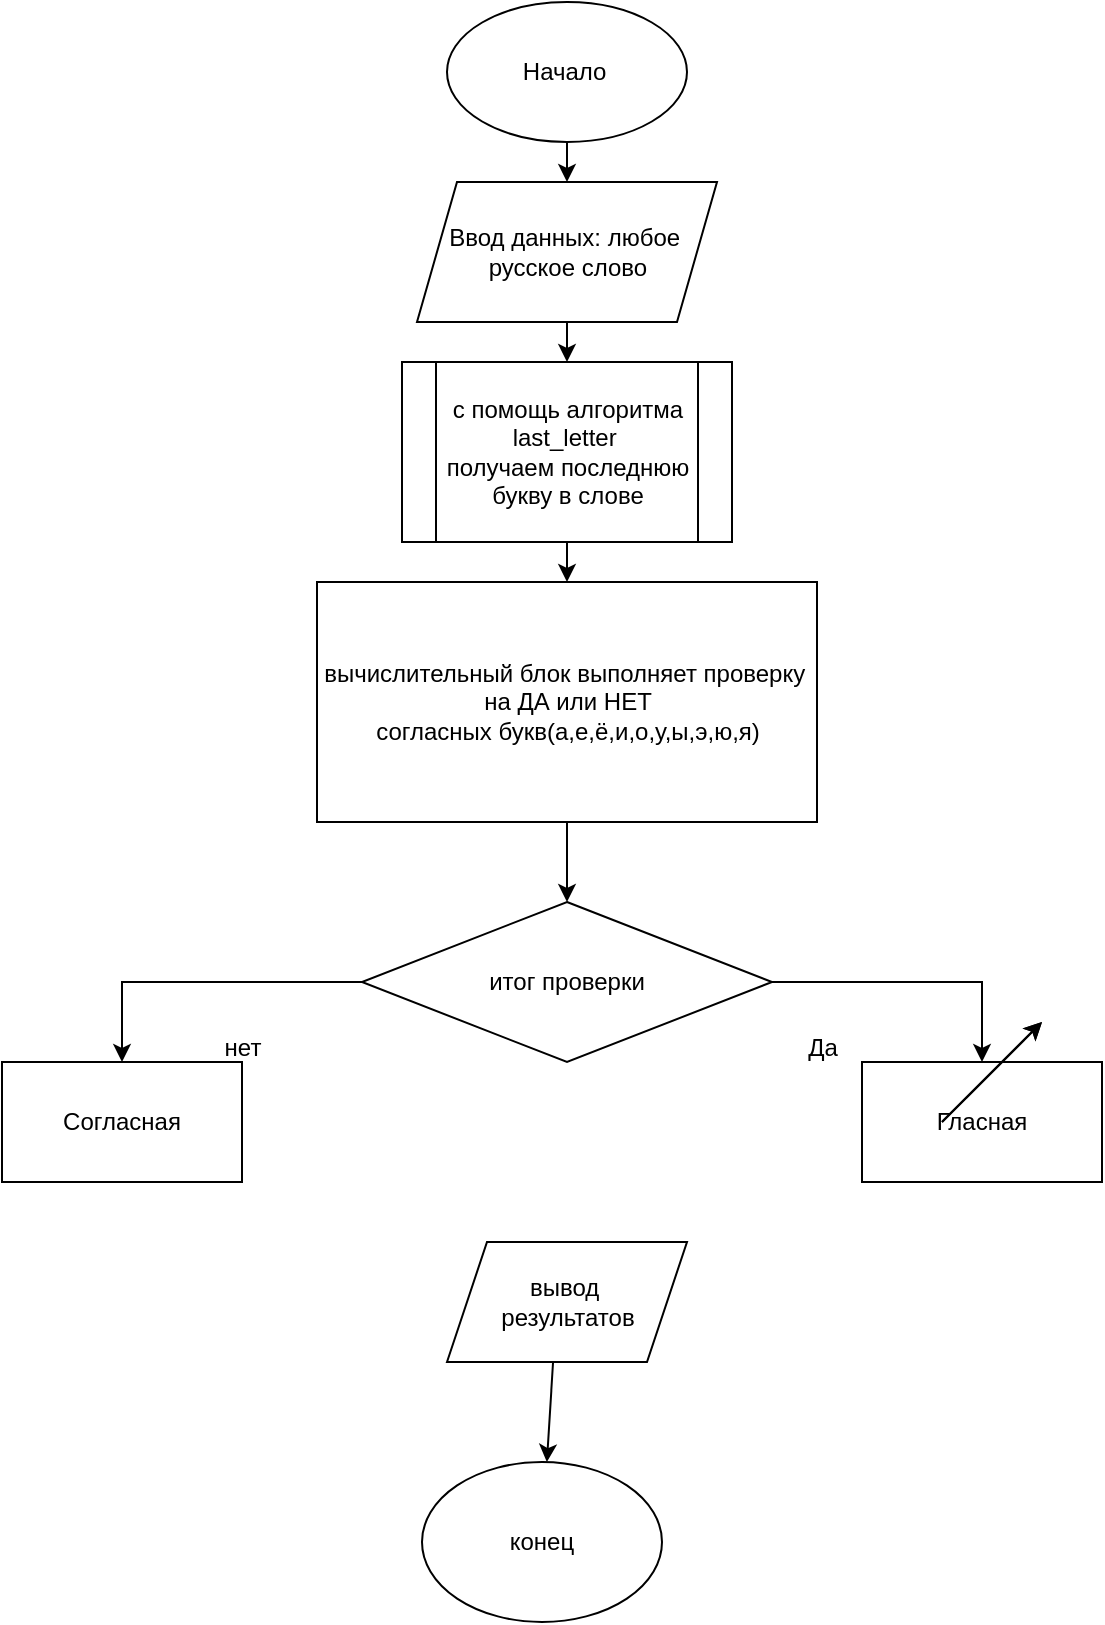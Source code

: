<mxfile version="23.1.5" type="device">
  <diagram id="C5RBs43oDa-KdzZeNtuy" name="Page-1">
    <mxGraphModel dx="3010" dy="799" grid="1" gridSize="10" guides="1" tooltips="1" connect="1" arrows="1" fold="1" page="1" pageScale="1" pageWidth="827" pageHeight="1169" math="0" shadow="0">
      <root>
        <mxCell id="WIyWlLk6GJQsqaUBKTNV-0" />
        <mxCell id="WIyWlLk6GJQsqaUBKTNV-1" parent="WIyWlLk6GJQsqaUBKTNV-0" />
        <mxCell id="A4ARVa1vCdYeatAgK3-w-33" style="edgeStyle=orthogonalEdgeStyle;rounded=0;orthogonalLoop=1;jettySize=auto;html=1;exitX=0.5;exitY=1;exitDx=0;exitDy=0;entryX=0.5;entryY=0;entryDx=0;entryDy=0;" edge="1" parent="WIyWlLk6GJQsqaUBKTNV-1" source="A4ARVa1vCdYeatAgK3-w-0" target="A4ARVa1vCdYeatAgK3-w-3">
          <mxGeometry relative="1" as="geometry" />
        </mxCell>
        <mxCell id="A4ARVa1vCdYeatAgK3-w-0" value="Начало&amp;nbsp;" style="ellipse;whiteSpace=wrap;html=1;" vertex="1" parent="WIyWlLk6GJQsqaUBKTNV-1">
          <mxGeometry x="-147.5" y="270" width="120" height="70" as="geometry" />
        </mxCell>
        <mxCell id="A4ARVa1vCdYeatAgK3-w-31" style="edgeStyle=orthogonalEdgeStyle;rounded=0;orthogonalLoop=1;jettySize=auto;html=1;exitX=0.5;exitY=1;exitDx=0;exitDy=0;entryX=0.5;entryY=0;entryDx=0;entryDy=0;" edge="1" parent="WIyWlLk6GJQsqaUBKTNV-1" source="A4ARVa1vCdYeatAgK3-w-3" target="A4ARVa1vCdYeatAgK3-w-4">
          <mxGeometry relative="1" as="geometry" />
        </mxCell>
        <mxCell id="A4ARVa1vCdYeatAgK3-w-3" value="Ввод данных: любое&amp;nbsp;&lt;br&gt;русское слово" style="shape=parallelogram;perimeter=parallelogramPerimeter;whiteSpace=wrap;html=1;fixedSize=1;" vertex="1" parent="WIyWlLk6GJQsqaUBKTNV-1">
          <mxGeometry x="-162.5" y="360" width="150" height="70" as="geometry" />
        </mxCell>
        <mxCell id="A4ARVa1vCdYeatAgK3-w-29" style="edgeStyle=orthogonalEdgeStyle;rounded=0;orthogonalLoop=1;jettySize=auto;html=1;exitX=0.5;exitY=1;exitDx=0;exitDy=0;entryX=0.5;entryY=0;entryDx=0;entryDy=0;" edge="1" parent="WIyWlLk6GJQsqaUBKTNV-1" source="A4ARVa1vCdYeatAgK3-w-4" target="A4ARVa1vCdYeatAgK3-w-7">
          <mxGeometry relative="1" as="geometry" />
        </mxCell>
        <mxCell id="A4ARVa1vCdYeatAgK3-w-4" value="с помощь алгоритма&lt;br&gt;last_letter&amp;nbsp;&lt;br&gt;получаем последнюю букву в слове" style="shape=process;whiteSpace=wrap;html=1;backgroundOutline=1;" vertex="1" parent="WIyWlLk6GJQsqaUBKTNV-1">
          <mxGeometry x="-170" y="450" width="165" height="90" as="geometry" />
        </mxCell>
        <mxCell id="A4ARVa1vCdYeatAgK3-w-7" value="вычислительный блок выполняет проверку&amp;nbsp;&lt;br&gt;на ДА или НЕТ&lt;br&gt;согласных букв(а,е,ё,и,о,у,ы,э,ю,я)" style="rounded=0;whiteSpace=wrap;html=1;" vertex="1" parent="WIyWlLk6GJQsqaUBKTNV-1">
          <mxGeometry x="-212.5" y="560" width="250" height="120" as="geometry" />
        </mxCell>
        <mxCell id="A4ARVa1vCdYeatAgK3-w-26" style="edgeStyle=orthogonalEdgeStyle;rounded=0;orthogonalLoop=1;jettySize=auto;html=1;exitX=0;exitY=0.5;exitDx=0;exitDy=0;entryX=0.5;entryY=0;entryDx=0;entryDy=0;" edge="1" parent="WIyWlLk6GJQsqaUBKTNV-1" source="A4ARVa1vCdYeatAgK3-w-8" target="A4ARVa1vCdYeatAgK3-w-17">
          <mxGeometry relative="1" as="geometry">
            <mxPoint x="-310" y="759.947" as="targetPoint" />
          </mxGeometry>
        </mxCell>
        <mxCell id="A4ARVa1vCdYeatAgK3-w-8" value="итог проверки" style="rhombus;whiteSpace=wrap;html=1;" vertex="1" parent="WIyWlLk6GJQsqaUBKTNV-1">
          <mxGeometry x="-190" y="720" width="205" height="80" as="geometry" />
        </mxCell>
        <mxCell id="A4ARVa1vCdYeatAgK3-w-9" value="" style="endArrow=classic;html=1;rounded=0;entryX=0.5;entryY=0;entryDx=0;entryDy=0;" edge="1" parent="WIyWlLk6GJQsqaUBKTNV-1" target="A4ARVa1vCdYeatAgK3-w-8">
          <mxGeometry width="50" height="50" relative="1" as="geometry">
            <mxPoint x="-87.5" y="680" as="sourcePoint" />
            <mxPoint x="-90" y="720" as="targetPoint" />
          </mxGeometry>
        </mxCell>
        <mxCell id="A4ARVa1vCdYeatAgK3-w-13" value="Да" style="text;html=1;align=center;verticalAlign=middle;resizable=0;points=[];autosize=1;strokeColor=none;fillColor=none;" vertex="1" parent="WIyWlLk6GJQsqaUBKTNV-1">
          <mxGeometry x="20" y="778" width="40" height="30" as="geometry" />
        </mxCell>
        <mxCell id="A4ARVa1vCdYeatAgK3-w-14" value="нет" style="text;html=1;align=center;verticalAlign=middle;resizable=0;points=[];autosize=1;strokeColor=none;fillColor=none;" vertex="1" parent="WIyWlLk6GJQsqaUBKTNV-1">
          <mxGeometry x="-270" y="778" width="40" height="30" as="geometry" />
        </mxCell>
        <mxCell id="A4ARVa1vCdYeatAgK3-w-17" value="Согласная" style="rounded=0;whiteSpace=wrap;html=1;" vertex="1" parent="WIyWlLk6GJQsqaUBKTNV-1">
          <mxGeometry x="-370" y="800" width="120" height="60" as="geometry" />
        </mxCell>
        <mxCell id="A4ARVa1vCdYeatAgK3-w-20" value="вывод&amp;nbsp;&lt;br&gt;результатов" style="shape=parallelogram;perimeter=parallelogramPerimeter;whiteSpace=wrap;html=1;fixedSize=1;" vertex="1" parent="WIyWlLk6GJQsqaUBKTNV-1">
          <mxGeometry x="-147.5" y="890" width="120" height="60" as="geometry" />
        </mxCell>
        <mxCell id="A4ARVa1vCdYeatAgK3-w-21" value="" style="endArrow=classic;html=1;rounded=0;exitX=0.442;exitY=1;exitDx=0;exitDy=0;exitPerimeter=0;" edge="1" parent="WIyWlLk6GJQsqaUBKTNV-1" source="A4ARVa1vCdYeatAgK3-w-20" target="A4ARVa1vCdYeatAgK3-w-22">
          <mxGeometry width="50" height="50" relative="1" as="geometry">
            <mxPoint x="-60" y="1100" as="sourcePoint" />
            <mxPoint x="-110" y="1120" as="targetPoint" />
          </mxGeometry>
        </mxCell>
        <mxCell id="A4ARVa1vCdYeatAgK3-w-22" value="конец" style="ellipse;whiteSpace=wrap;html=1;" vertex="1" parent="WIyWlLk6GJQsqaUBKTNV-1">
          <mxGeometry x="-160" y="1000" width="120" height="80" as="geometry" />
        </mxCell>
        <mxCell id="A4ARVa1vCdYeatAgK3-w-16" value="Гласная" style="rounded=0;whiteSpace=wrap;html=1;" vertex="1" parent="WIyWlLk6GJQsqaUBKTNV-1">
          <mxGeometry x="60" y="800" width="120" height="60" as="geometry" />
        </mxCell>
        <mxCell id="A4ARVa1vCdYeatAgK3-w-27" value="" style="endArrow=classic;html=1;rounded=0;exitX=1;exitY=0.5;exitDx=0;exitDy=0;entryX=0.5;entryY=0;entryDx=0;entryDy=0;" edge="1" parent="WIyWlLk6GJQsqaUBKTNV-1" source="A4ARVa1vCdYeatAgK3-w-8" target="A4ARVa1vCdYeatAgK3-w-16">
          <mxGeometry width="50" height="50" relative="1" as="geometry">
            <mxPoint x="100" y="830" as="sourcePoint" />
            <mxPoint x="120" y="760" as="targetPoint" />
            <Array as="points">
              <mxPoint x="120" y="760" />
            </Array>
          </mxGeometry>
        </mxCell>
        <mxCell id="A4ARVa1vCdYeatAgK3-w-28" value="" style="endArrow=classic;html=1;rounded=0;" edge="1" parent="WIyWlLk6GJQsqaUBKTNV-1">
          <mxGeometry width="50" height="50" relative="1" as="geometry">
            <mxPoint x="100" y="830" as="sourcePoint" />
            <mxPoint x="150" y="780" as="targetPoint" />
          </mxGeometry>
        </mxCell>
        <mxCell id="A4ARVa1vCdYeatAgK3-w-30" value="" style="endArrow=classic;html=1;rounded=0;" edge="1" parent="WIyWlLk6GJQsqaUBKTNV-1">
          <mxGeometry width="50" height="50" relative="1" as="geometry">
            <mxPoint x="100" y="830" as="sourcePoint" />
            <mxPoint x="150" y="780" as="targetPoint" />
          </mxGeometry>
        </mxCell>
      </root>
    </mxGraphModel>
  </diagram>
</mxfile>
